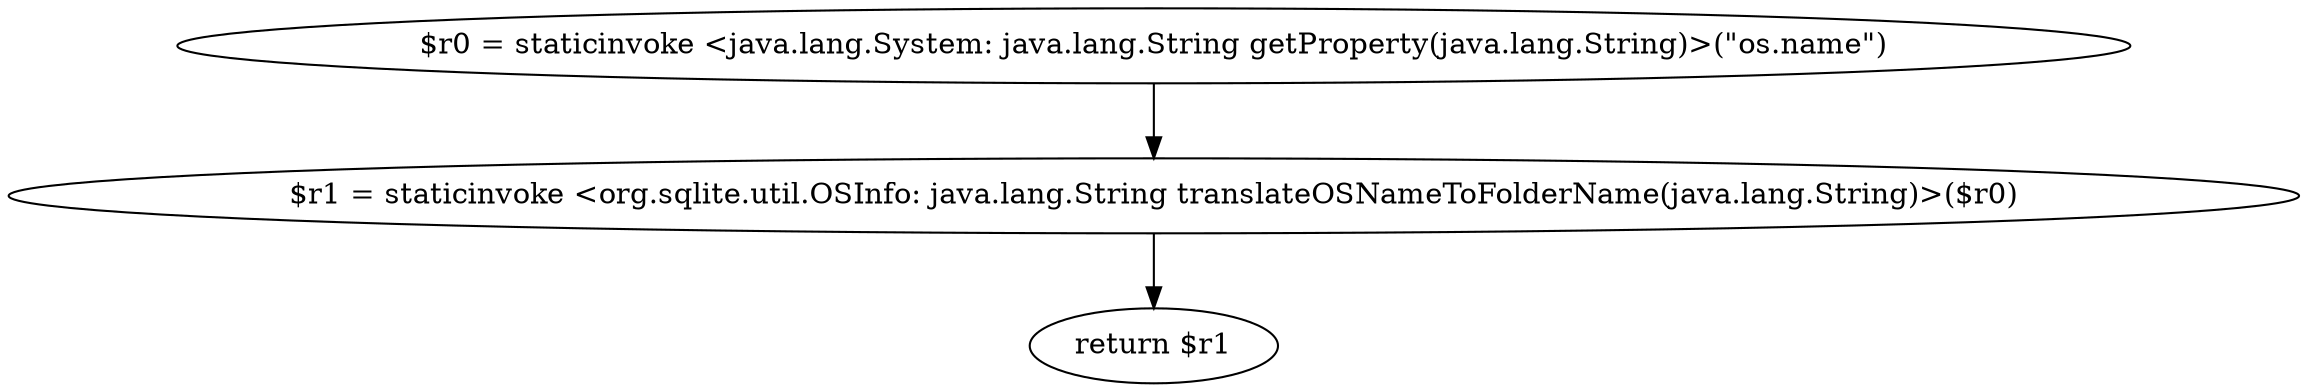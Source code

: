 digraph "unitGraph" {
    "$r0 = staticinvoke <java.lang.System: java.lang.String getProperty(java.lang.String)>(\"os.name\")"
    "$r1 = staticinvoke <org.sqlite.util.OSInfo: java.lang.String translateOSNameToFolderName(java.lang.String)>($r0)"
    "return $r1"
    "$r0 = staticinvoke <java.lang.System: java.lang.String getProperty(java.lang.String)>(\"os.name\")"->"$r1 = staticinvoke <org.sqlite.util.OSInfo: java.lang.String translateOSNameToFolderName(java.lang.String)>($r0)";
    "$r1 = staticinvoke <org.sqlite.util.OSInfo: java.lang.String translateOSNameToFolderName(java.lang.String)>($r0)"->"return $r1";
}
